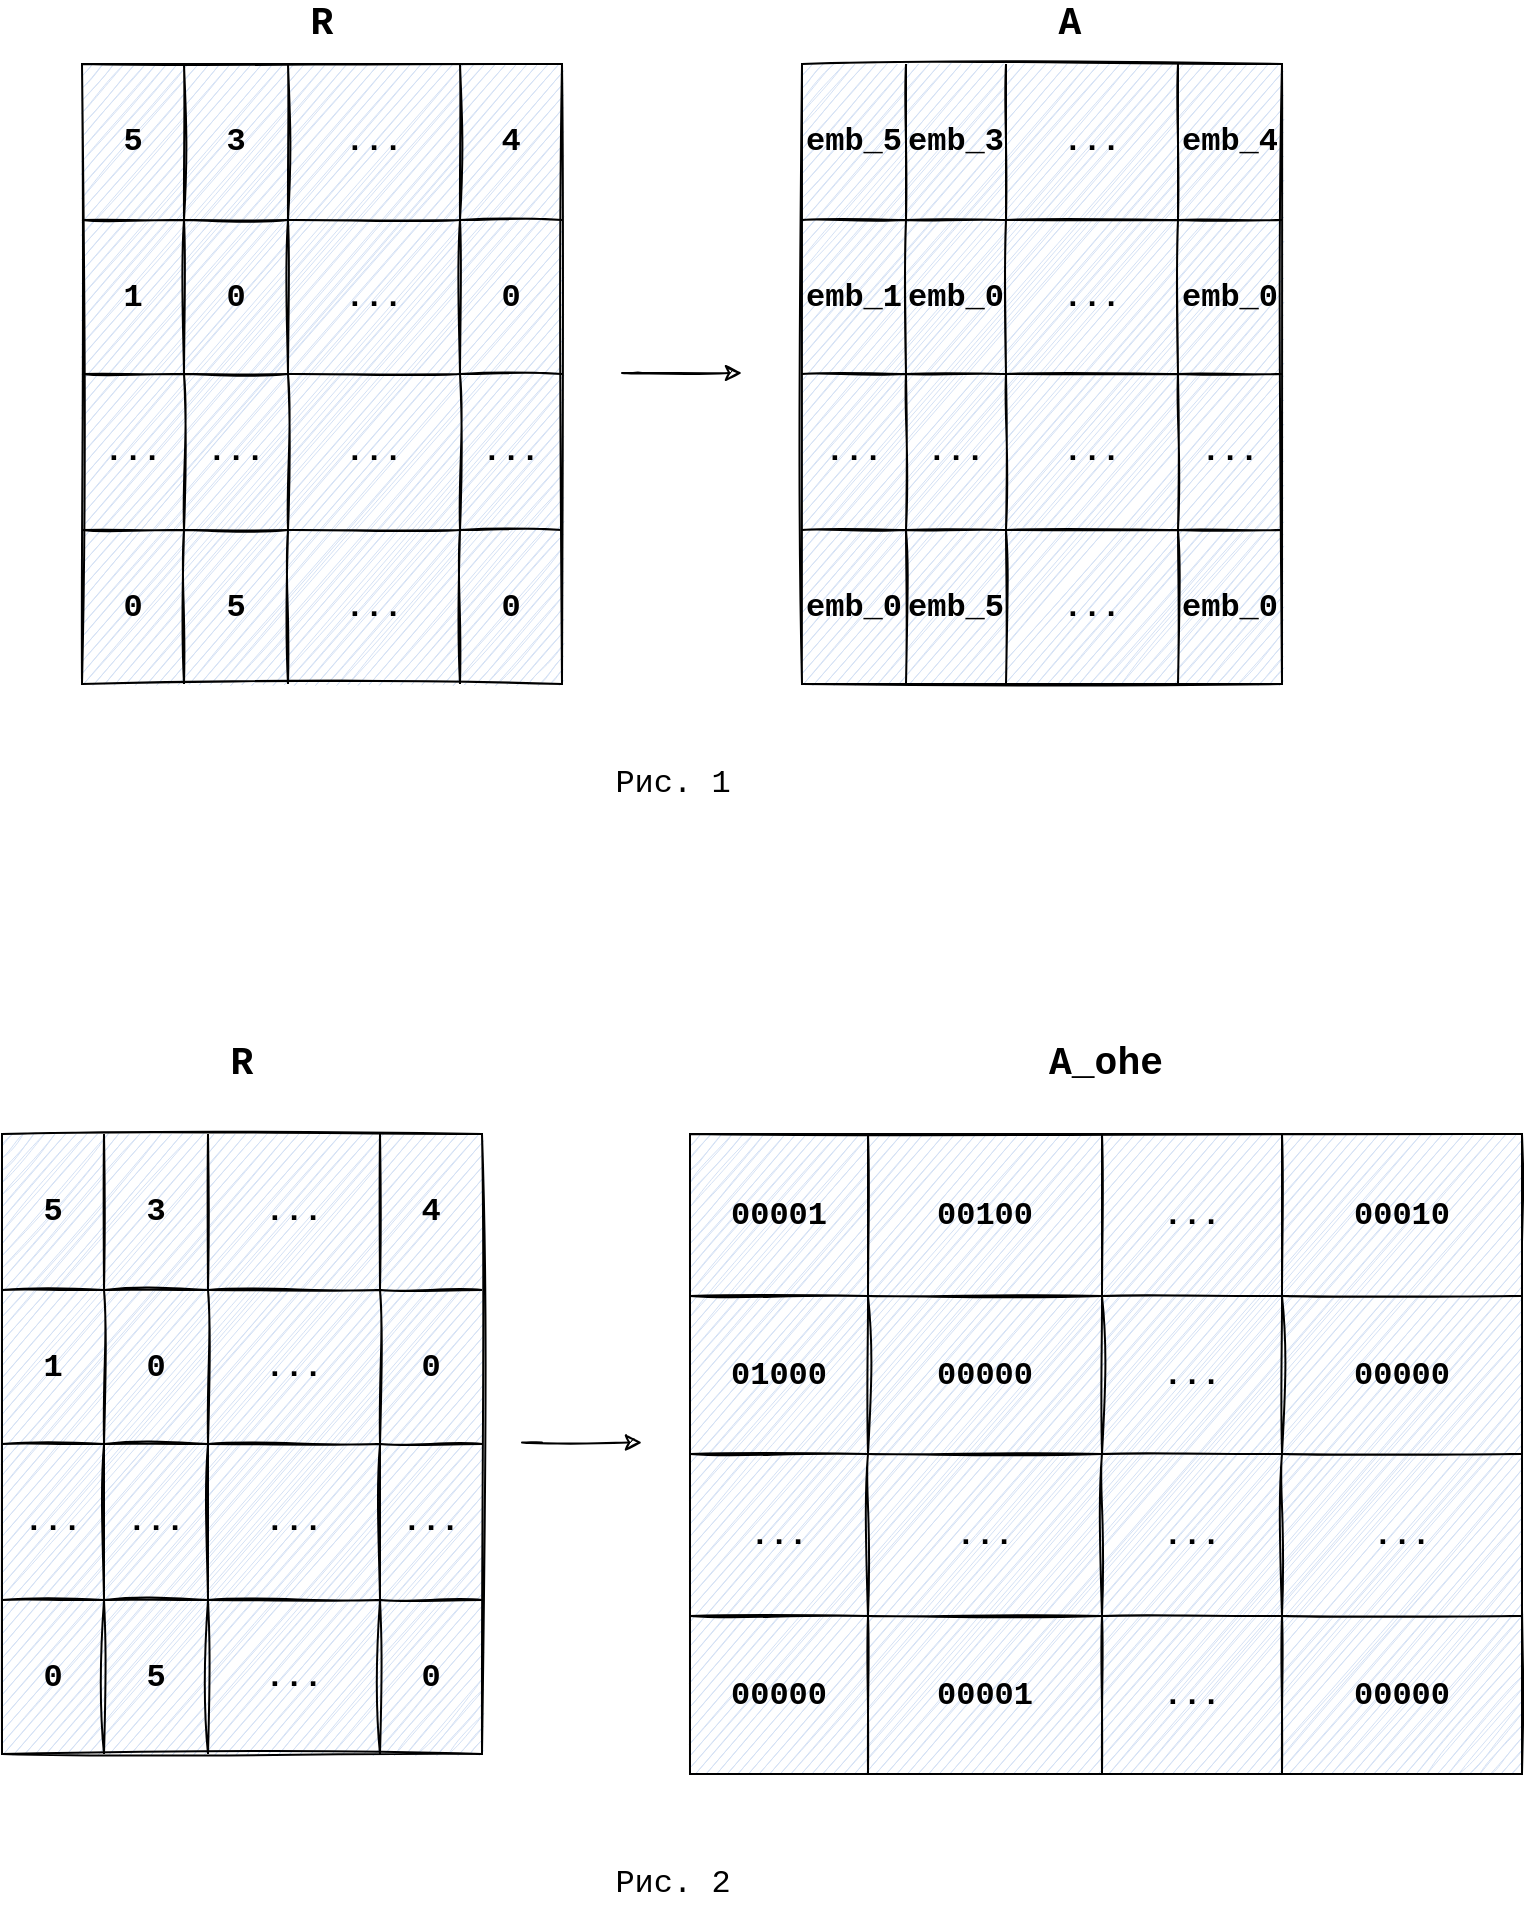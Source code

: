 <mxfile version="13.9.9" type="github">
  <diagram id="ilsZvrLRqHiUiwLkUFOy" name="Page-1">
    <mxGraphModel dx="1351" dy="946" grid="1" gridSize="10" guides="1" tooltips="1" connect="1" arrows="1" fold="1" page="1" pageScale="1" pageWidth="827" pageHeight="1169" math="0" shadow="0">
      <root>
        <mxCell id="0" />
        <mxCell id="1" parent="0" />
        <mxCell id="yYmLJBY1VGcVjmOozNTZ-54" value="" style="edgeStyle=orthogonalEdgeStyle;rounded=0;orthogonalLoop=1;jettySize=auto;html=1;fontFamily=Courier New;fontSize=16;sketch=1;" edge="1" parent="1">
          <mxGeometry relative="1" as="geometry">
            <mxPoint x="360" y="204.5" as="sourcePoint" />
            <mxPoint x="410" y="204.5" as="targetPoint" />
            <Array as="points">
              <mxPoint x="350" y="205" />
              <mxPoint x="350" y="205" />
            </Array>
          </mxGeometry>
        </mxCell>
        <mxCell id="yYmLJBY1VGcVjmOozNTZ-11" value="" style="shape=table;html=1;whiteSpace=wrap;startSize=0;container=1;collapsible=0;childLayout=tableLayout;fontSize=16;fontFamily=Courier New;fontStyle=1;swimlaneFillColor=#ffffff;fillColor=#D4E1F5;sketch=1;" vertex="1" parent="1">
          <mxGeometry x="80" y="50" width="240" height="310" as="geometry" />
        </mxCell>
        <mxCell id="yYmLJBY1VGcVjmOozNTZ-12" value="" style="shape=partialRectangle;html=1;whiteSpace=wrap;collapsible=0;dropTarget=0;pointerEvents=0;fillColor=none;top=0;left=0;bottom=0;right=0;points=[[0,0.5],[1,0.5]];portConstraint=eastwest;fontSize=16;fontFamily=Courier New;fontStyle=1" vertex="1" parent="yYmLJBY1VGcVjmOozNTZ-11">
          <mxGeometry width="240" height="78" as="geometry" />
        </mxCell>
        <mxCell id="yYmLJBY1VGcVjmOozNTZ-13" value="5" style="shape=partialRectangle;html=1;whiteSpace=wrap;connectable=0;overflow=hidden;fillColor=none;top=0;left=0;bottom=0;right=0;fontSize=16;fontFamily=Courier New;fontStyle=1" vertex="1" parent="yYmLJBY1VGcVjmOozNTZ-12">
          <mxGeometry width="51" height="78" as="geometry" />
        </mxCell>
        <mxCell id="yYmLJBY1VGcVjmOozNTZ-14" value="3" style="shape=partialRectangle;html=1;whiteSpace=wrap;connectable=0;overflow=hidden;fillColor=none;top=0;left=0;bottom=0;right=0;fontSize=16;fontFamily=Courier New;fontStyle=1" vertex="1" parent="yYmLJBY1VGcVjmOozNTZ-12">
          <mxGeometry x="51" width="52" height="78" as="geometry" />
        </mxCell>
        <mxCell id="yYmLJBY1VGcVjmOozNTZ-15" value="..." style="shape=partialRectangle;html=1;whiteSpace=wrap;connectable=0;overflow=hidden;fillColor=none;top=0;left=0;bottom=0;right=0;dashed=1;fontSize=16;fontFamily=Courier New;fontStyle=1;strokeColor=none;" vertex="1" parent="yYmLJBY1VGcVjmOozNTZ-12">
          <mxGeometry x="103" width="86" height="78" as="geometry" />
        </mxCell>
        <mxCell id="yYmLJBY1VGcVjmOozNTZ-16" value="4" style="shape=partialRectangle;html=1;whiteSpace=wrap;connectable=0;overflow=hidden;fillColor=none;top=0;left=0;bottom=0;right=0;fontSize=16;fontFamily=Courier New;fontStyle=1" vertex="1" parent="yYmLJBY1VGcVjmOozNTZ-12">
          <mxGeometry x="189" width="51" height="78" as="geometry" />
        </mxCell>
        <mxCell id="yYmLJBY1VGcVjmOozNTZ-17" value="" style="shape=partialRectangle;html=1;whiteSpace=wrap;collapsible=0;dropTarget=0;pointerEvents=0;fillColor=none;top=0;left=0;bottom=0;right=0;points=[[0,0.5],[1,0.5]];portConstraint=eastwest;fontSize=16;fontFamily=Courier New;fontStyle=1" vertex="1" parent="yYmLJBY1VGcVjmOozNTZ-11">
          <mxGeometry y="78" width="240" height="77" as="geometry" />
        </mxCell>
        <mxCell id="yYmLJBY1VGcVjmOozNTZ-18" value="1" style="shape=partialRectangle;html=1;whiteSpace=wrap;connectable=0;overflow=hidden;fillColor=none;top=0;left=0;bottom=0;right=0;fontSize=16;fontFamily=Courier New;fontStyle=1" vertex="1" parent="yYmLJBY1VGcVjmOozNTZ-17">
          <mxGeometry width="51" height="77" as="geometry" />
        </mxCell>
        <mxCell id="yYmLJBY1VGcVjmOozNTZ-19" value="0" style="shape=partialRectangle;html=1;whiteSpace=wrap;connectable=0;overflow=hidden;fillColor=none;top=0;left=0;bottom=0;right=0;fontSize=16;fontFamily=Courier New;fontStyle=1" vertex="1" parent="yYmLJBY1VGcVjmOozNTZ-17">
          <mxGeometry x="51" width="52" height="77" as="geometry" />
        </mxCell>
        <mxCell id="yYmLJBY1VGcVjmOozNTZ-20" value="..." style="shape=partialRectangle;html=1;whiteSpace=wrap;connectable=0;overflow=hidden;fillColor=none;top=0;left=0;bottom=0;right=0;fontSize=16;fontFamily=Courier New;fontStyle=1" vertex="1" parent="yYmLJBY1VGcVjmOozNTZ-17">
          <mxGeometry x="103" width="86" height="77" as="geometry" />
        </mxCell>
        <mxCell id="yYmLJBY1VGcVjmOozNTZ-21" value="0" style="shape=partialRectangle;html=1;whiteSpace=wrap;connectable=0;overflow=hidden;fillColor=none;top=0;left=0;bottom=0;right=0;fontSize=16;fontFamily=Courier New;fontStyle=1" vertex="1" parent="yYmLJBY1VGcVjmOozNTZ-17">
          <mxGeometry x="189" width="51" height="77" as="geometry" />
        </mxCell>
        <mxCell id="yYmLJBY1VGcVjmOozNTZ-22" value="" style="shape=partialRectangle;html=1;whiteSpace=wrap;collapsible=0;dropTarget=0;pointerEvents=0;fillColor=none;top=0;left=0;bottom=0;right=0;points=[[0,0.5],[1,0.5]];portConstraint=eastwest;strokeColor=none;fontSize=16;fontFamily=Courier New;fontStyle=1" vertex="1" parent="yYmLJBY1VGcVjmOozNTZ-11">
          <mxGeometry y="155" width="240" height="78" as="geometry" />
        </mxCell>
        <mxCell id="yYmLJBY1VGcVjmOozNTZ-23" value="..." style="shape=partialRectangle;html=1;whiteSpace=wrap;connectable=0;overflow=hidden;fillColor=none;top=0;left=0;bottom=0;right=0;fontSize=16;fontFamily=Courier New;fontStyle=1" vertex="1" parent="yYmLJBY1VGcVjmOozNTZ-22">
          <mxGeometry width="51" height="78" as="geometry" />
        </mxCell>
        <mxCell id="yYmLJBY1VGcVjmOozNTZ-24" value="..." style="shape=partialRectangle;html=1;whiteSpace=wrap;connectable=0;overflow=hidden;fillColor=none;top=0;left=0;bottom=0;right=0;fontSize=16;fontFamily=Courier New;fontStyle=1" vertex="1" parent="yYmLJBY1VGcVjmOozNTZ-22">
          <mxGeometry x="51" width="52" height="78" as="geometry" />
        </mxCell>
        <mxCell id="yYmLJBY1VGcVjmOozNTZ-25" value="..." style="shape=partialRectangle;html=1;whiteSpace=wrap;connectable=0;overflow=hidden;fillColor=none;top=0;left=0;bottom=0;right=0;fontSize=16;fontFamily=Courier New;fontStyle=1" vertex="1" parent="yYmLJBY1VGcVjmOozNTZ-22">
          <mxGeometry x="103" width="86" height="78" as="geometry" />
        </mxCell>
        <mxCell id="yYmLJBY1VGcVjmOozNTZ-26" value="..." style="shape=partialRectangle;html=1;whiteSpace=wrap;connectable=0;overflow=hidden;fillColor=none;top=0;left=0;bottom=0;right=0;fontSize=16;fontFamily=Courier New;fontStyle=1" vertex="1" parent="yYmLJBY1VGcVjmOozNTZ-22">
          <mxGeometry x="189" width="51" height="78" as="geometry" />
        </mxCell>
        <mxCell id="yYmLJBY1VGcVjmOozNTZ-27" value="" style="shape=partialRectangle;html=1;whiteSpace=wrap;collapsible=0;dropTarget=0;pointerEvents=0;fillColor=none;top=0;left=0;bottom=0;right=0;points=[[0,0.5],[1,0.5]];portConstraint=eastwest;fontSize=16;fontFamily=Courier New;fontStyle=1" vertex="1" parent="yYmLJBY1VGcVjmOozNTZ-11">
          <mxGeometry y="233" width="240" height="77" as="geometry" />
        </mxCell>
        <mxCell id="yYmLJBY1VGcVjmOozNTZ-28" value="0" style="shape=partialRectangle;html=1;whiteSpace=wrap;connectable=0;overflow=hidden;fillColor=none;top=0;left=0;bottom=0;right=0;fontSize=16;fontFamily=Courier New;fontStyle=1" vertex="1" parent="yYmLJBY1VGcVjmOozNTZ-27">
          <mxGeometry width="51" height="77" as="geometry" />
        </mxCell>
        <mxCell id="yYmLJBY1VGcVjmOozNTZ-29" value="5" style="shape=partialRectangle;html=1;whiteSpace=wrap;connectable=0;overflow=hidden;fillColor=none;top=0;left=0;bottom=0;right=0;fontSize=16;fontFamily=Courier New;fontStyle=1" vertex="1" parent="yYmLJBY1VGcVjmOozNTZ-27">
          <mxGeometry x="51" width="52" height="77" as="geometry" />
        </mxCell>
        <mxCell id="yYmLJBY1VGcVjmOozNTZ-30" value="..." style="shape=partialRectangle;html=1;whiteSpace=wrap;connectable=0;overflow=hidden;fillColor=none;top=0;left=0;bottom=0;right=0;fontSize=16;fontFamily=Courier New;fontStyle=1" vertex="1" parent="yYmLJBY1VGcVjmOozNTZ-27">
          <mxGeometry x="103" width="86" height="77" as="geometry" />
        </mxCell>
        <mxCell id="yYmLJBY1VGcVjmOozNTZ-31" value="0" style="shape=partialRectangle;html=1;whiteSpace=wrap;connectable=0;overflow=hidden;fillColor=none;top=0;left=0;bottom=0;right=0;fontSize=16;fontFamily=Courier New;fontStyle=1" vertex="1" parent="yYmLJBY1VGcVjmOozNTZ-27">
          <mxGeometry x="189" width="51" height="77" as="geometry" />
        </mxCell>
        <mxCell id="yYmLJBY1VGcVjmOozNTZ-32" value="&lt;b&gt;&lt;font style=&quot;font-size: 19px&quot;&gt;R&lt;/font&gt;&lt;/b&gt;" style="text;html=1;strokeColor=none;fillColor=none;align=center;verticalAlign=middle;whiteSpace=wrap;rounded=0;dashed=1;fontFamily=Courier New;fontSize=16;" vertex="1" parent="1">
          <mxGeometry x="180" y="20" width="40" height="20" as="geometry" />
        </mxCell>
        <mxCell id="yYmLJBY1VGcVjmOozNTZ-33" value="" style="shape=table;html=1;whiteSpace=wrap;startSize=0;container=1;collapsible=0;childLayout=tableLayout;fontSize=16;fontFamily=Courier New;fontStyle=1;sketch=1;fillColor=#D4E1F5;" vertex="1" parent="1">
          <mxGeometry x="440" y="50" width="240" height="310" as="geometry" />
        </mxCell>
        <mxCell id="yYmLJBY1VGcVjmOozNTZ-34" value="" style="shape=partialRectangle;html=1;whiteSpace=wrap;collapsible=0;dropTarget=0;pointerEvents=0;fillColor=none;top=0;left=0;bottom=0;right=0;points=[[0,0.5],[1,0.5]];portConstraint=eastwest;fontSize=16;fontFamily=Courier New;fontStyle=1" vertex="1" parent="yYmLJBY1VGcVjmOozNTZ-33">
          <mxGeometry width="240" height="78" as="geometry" />
        </mxCell>
        <mxCell id="yYmLJBY1VGcVjmOozNTZ-35" value="emb_5" style="shape=partialRectangle;html=1;whiteSpace=wrap;connectable=0;overflow=hidden;fillColor=none;top=0;left=0;bottom=0;right=0;fontSize=16;fontFamily=Courier New;fontStyle=1" vertex="1" parent="yYmLJBY1VGcVjmOozNTZ-34">
          <mxGeometry width="52" height="78" as="geometry" />
        </mxCell>
        <mxCell id="yYmLJBY1VGcVjmOozNTZ-36" value="emb_3" style="shape=partialRectangle;html=1;whiteSpace=wrap;connectable=0;overflow=hidden;fillColor=none;top=0;left=0;bottom=0;right=0;fontSize=16;fontFamily=Courier New;fontStyle=1" vertex="1" parent="yYmLJBY1VGcVjmOozNTZ-34">
          <mxGeometry x="52" width="50" height="78" as="geometry" />
        </mxCell>
        <mxCell id="yYmLJBY1VGcVjmOozNTZ-37" value="..." style="shape=partialRectangle;html=1;whiteSpace=wrap;connectable=0;overflow=hidden;fillColor=none;top=0;left=0;bottom=0;right=0;dashed=1;fontSize=16;fontFamily=Courier New;fontStyle=1;strokeColor=none;" vertex="1" parent="yYmLJBY1VGcVjmOozNTZ-34">
          <mxGeometry x="102" width="86" height="78" as="geometry" />
        </mxCell>
        <mxCell id="yYmLJBY1VGcVjmOozNTZ-38" value="emb_4" style="shape=partialRectangle;html=1;whiteSpace=wrap;connectable=0;overflow=hidden;fillColor=none;top=0;left=0;bottom=0;right=0;fontSize=16;fontFamily=Courier New;fontStyle=1" vertex="1" parent="yYmLJBY1VGcVjmOozNTZ-34">
          <mxGeometry x="188" width="52" height="78" as="geometry" />
        </mxCell>
        <mxCell id="yYmLJBY1VGcVjmOozNTZ-39" value="" style="shape=partialRectangle;html=1;whiteSpace=wrap;collapsible=0;dropTarget=0;pointerEvents=0;fillColor=none;top=0;left=0;bottom=0;right=0;points=[[0,0.5],[1,0.5]];portConstraint=eastwest;fontSize=16;fontFamily=Courier New;fontStyle=1" vertex="1" parent="yYmLJBY1VGcVjmOozNTZ-33">
          <mxGeometry y="78" width="240" height="77" as="geometry" />
        </mxCell>
        <mxCell id="yYmLJBY1VGcVjmOozNTZ-40" value="emb_1" style="shape=partialRectangle;html=1;whiteSpace=wrap;connectable=0;overflow=hidden;fillColor=none;top=0;left=0;bottom=0;right=0;fontSize=16;fontFamily=Courier New;fontStyle=1" vertex="1" parent="yYmLJBY1VGcVjmOozNTZ-39">
          <mxGeometry width="52" height="77" as="geometry" />
        </mxCell>
        <mxCell id="yYmLJBY1VGcVjmOozNTZ-41" value="emb_0" style="shape=partialRectangle;html=1;whiteSpace=wrap;connectable=0;overflow=hidden;fillColor=none;top=0;left=0;bottom=0;right=0;fontSize=16;fontFamily=Courier New;fontStyle=1" vertex="1" parent="yYmLJBY1VGcVjmOozNTZ-39">
          <mxGeometry x="52" width="50" height="77" as="geometry" />
        </mxCell>
        <mxCell id="yYmLJBY1VGcVjmOozNTZ-42" value="..." style="shape=partialRectangle;html=1;whiteSpace=wrap;connectable=0;overflow=hidden;fillColor=none;top=0;left=0;bottom=0;right=0;fontSize=16;fontFamily=Courier New;fontStyle=1" vertex="1" parent="yYmLJBY1VGcVjmOozNTZ-39">
          <mxGeometry x="102" width="86" height="77" as="geometry" />
        </mxCell>
        <mxCell id="yYmLJBY1VGcVjmOozNTZ-43" value="emb_0" style="shape=partialRectangle;html=1;whiteSpace=wrap;connectable=0;overflow=hidden;fillColor=none;top=0;left=0;bottom=0;right=0;fontSize=16;fontFamily=Courier New;fontStyle=1" vertex="1" parent="yYmLJBY1VGcVjmOozNTZ-39">
          <mxGeometry x="188" width="52" height="77" as="geometry" />
        </mxCell>
        <mxCell id="yYmLJBY1VGcVjmOozNTZ-44" value="" style="shape=partialRectangle;html=1;whiteSpace=wrap;collapsible=0;dropTarget=0;pointerEvents=0;fillColor=none;top=0;left=0;bottom=0;right=0;points=[[0,0.5],[1,0.5]];portConstraint=eastwest;strokeColor=none;fontSize=16;fontFamily=Courier New;fontStyle=1" vertex="1" parent="yYmLJBY1VGcVjmOozNTZ-33">
          <mxGeometry y="155" width="240" height="78" as="geometry" />
        </mxCell>
        <mxCell id="yYmLJBY1VGcVjmOozNTZ-45" value="..." style="shape=partialRectangle;html=1;whiteSpace=wrap;connectable=0;overflow=hidden;fillColor=none;top=0;left=0;bottom=0;right=0;fontSize=16;fontFamily=Courier New;fontStyle=1" vertex="1" parent="yYmLJBY1VGcVjmOozNTZ-44">
          <mxGeometry width="52" height="78" as="geometry" />
        </mxCell>
        <mxCell id="yYmLJBY1VGcVjmOozNTZ-46" value="..." style="shape=partialRectangle;html=1;whiteSpace=wrap;connectable=0;overflow=hidden;fillColor=none;top=0;left=0;bottom=0;right=0;fontSize=16;fontFamily=Courier New;fontStyle=1" vertex="1" parent="yYmLJBY1VGcVjmOozNTZ-44">
          <mxGeometry x="52" width="50" height="78" as="geometry" />
        </mxCell>
        <mxCell id="yYmLJBY1VGcVjmOozNTZ-47" value="..." style="shape=partialRectangle;html=1;whiteSpace=wrap;connectable=0;overflow=hidden;fillColor=none;top=0;left=0;bottom=0;right=0;fontSize=16;fontFamily=Courier New;fontStyle=1" vertex="1" parent="yYmLJBY1VGcVjmOozNTZ-44">
          <mxGeometry x="102" width="86" height="78" as="geometry" />
        </mxCell>
        <mxCell id="yYmLJBY1VGcVjmOozNTZ-48" value="..." style="shape=partialRectangle;html=1;whiteSpace=wrap;connectable=0;overflow=hidden;fillColor=none;top=0;left=0;bottom=0;right=0;fontSize=16;fontFamily=Courier New;fontStyle=1" vertex="1" parent="yYmLJBY1VGcVjmOozNTZ-44">
          <mxGeometry x="188" width="52" height="78" as="geometry" />
        </mxCell>
        <mxCell id="yYmLJBY1VGcVjmOozNTZ-49" value="" style="shape=partialRectangle;html=1;whiteSpace=wrap;collapsible=0;dropTarget=0;pointerEvents=0;fillColor=none;top=0;left=0;bottom=0;right=0;points=[[0,0.5],[1,0.5]];portConstraint=eastwest;fontSize=16;fontFamily=Courier New;fontStyle=1" vertex="1" parent="yYmLJBY1VGcVjmOozNTZ-33">
          <mxGeometry y="233" width="240" height="77" as="geometry" />
        </mxCell>
        <mxCell id="yYmLJBY1VGcVjmOozNTZ-50" value="emb_0" style="shape=partialRectangle;html=1;whiteSpace=wrap;connectable=0;overflow=hidden;fillColor=none;top=0;left=0;bottom=0;right=0;fontSize=16;fontFamily=Courier New;fontStyle=1" vertex="1" parent="yYmLJBY1VGcVjmOozNTZ-49">
          <mxGeometry width="52" height="77" as="geometry" />
        </mxCell>
        <mxCell id="yYmLJBY1VGcVjmOozNTZ-51" value="emb_5" style="shape=partialRectangle;html=1;whiteSpace=wrap;connectable=0;overflow=hidden;fillColor=none;top=0;left=0;bottom=0;right=0;fontSize=16;fontFamily=Courier New;fontStyle=1" vertex="1" parent="yYmLJBY1VGcVjmOozNTZ-49">
          <mxGeometry x="52" width="50" height="77" as="geometry" />
        </mxCell>
        <mxCell id="yYmLJBY1VGcVjmOozNTZ-52" value="..." style="shape=partialRectangle;html=1;whiteSpace=wrap;connectable=0;overflow=hidden;fillColor=none;top=0;left=0;bottom=0;right=0;fontSize=16;fontFamily=Courier New;fontStyle=1" vertex="1" parent="yYmLJBY1VGcVjmOozNTZ-49">
          <mxGeometry x="102" width="86" height="77" as="geometry" />
        </mxCell>
        <mxCell id="yYmLJBY1VGcVjmOozNTZ-53" value="emb_0" style="shape=partialRectangle;html=1;whiteSpace=wrap;connectable=0;overflow=hidden;fillColor=none;top=0;left=0;bottom=0;right=0;fontSize=16;fontFamily=Courier New;fontStyle=1" vertex="1" parent="yYmLJBY1VGcVjmOozNTZ-49">
          <mxGeometry x="188" width="52" height="77" as="geometry" />
        </mxCell>
        <mxCell id="yYmLJBY1VGcVjmOozNTZ-55" value="&lt;b&gt;&lt;font style=&quot;font-size: 19px&quot;&gt;A&lt;/font&gt;&lt;/b&gt;" style="text;html=1;strokeColor=none;fillColor=none;align=center;verticalAlign=middle;whiteSpace=wrap;rounded=0;dashed=1;fontFamily=Courier New;fontSize=16;" vertex="1" parent="1">
          <mxGeometry x="554" y="20" width="40" height="20" as="geometry" />
        </mxCell>
        <mxCell id="yYmLJBY1VGcVjmOozNTZ-56" value="Рис. 1" style="text;html=1;align=center;verticalAlign=middle;resizable=0;points=[];autosize=1;fontSize=16;fontFamily=Courier New;sketch=0;" vertex="1" parent="1">
          <mxGeometry x="340" y="400" width="70" height="20" as="geometry" />
        </mxCell>
        <mxCell id="yYmLJBY1VGcVjmOozNTZ-57" value="" style="shape=table;html=1;whiteSpace=wrap;startSize=0;container=1;collapsible=0;childLayout=tableLayout;fontSize=16;fontFamily=Courier New;fontStyle=1;swimlaneFillColor=#ffffff;fillColor=#D4E1F5;sketch=1;" vertex="1" parent="1">
          <mxGeometry x="40" y="585" width="240" height="310" as="geometry" />
        </mxCell>
        <mxCell id="yYmLJBY1VGcVjmOozNTZ-58" value="" style="shape=partialRectangle;html=1;whiteSpace=wrap;collapsible=0;dropTarget=0;pointerEvents=0;fillColor=none;top=0;left=0;bottom=0;right=0;points=[[0,0.5],[1,0.5]];portConstraint=eastwest;fontSize=16;fontFamily=Courier New;fontStyle=1" vertex="1" parent="yYmLJBY1VGcVjmOozNTZ-57">
          <mxGeometry width="240" height="78" as="geometry" />
        </mxCell>
        <mxCell id="yYmLJBY1VGcVjmOozNTZ-59" value="5" style="shape=partialRectangle;html=1;whiteSpace=wrap;connectable=0;overflow=hidden;fillColor=none;top=0;left=0;bottom=0;right=0;fontSize=16;fontFamily=Courier New;fontStyle=1" vertex="1" parent="yYmLJBY1VGcVjmOozNTZ-58">
          <mxGeometry width="51" height="78" as="geometry" />
        </mxCell>
        <mxCell id="yYmLJBY1VGcVjmOozNTZ-60" value="3" style="shape=partialRectangle;html=1;whiteSpace=wrap;connectable=0;overflow=hidden;fillColor=none;top=0;left=0;bottom=0;right=0;fontSize=16;fontFamily=Courier New;fontStyle=1" vertex="1" parent="yYmLJBY1VGcVjmOozNTZ-58">
          <mxGeometry x="51" width="52" height="78" as="geometry" />
        </mxCell>
        <mxCell id="yYmLJBY1VGcVjmOozNTZ-61" value="..." style="shape=partialRectangle;html=1;whiteSpace=wrap;connectable=0;overflow=hidden;fillColor=none;top=0;left=0;bottom=0;right=0;dashed=1;fontSize=16;fontFamily=Courier New;fontStyle=1;strokeColor=none;" vertex="1" parent="yYmLJBY1VGcVjmOozNTZ-58">
          <mxGeometry x="103" width="86" height="78" as="geometry" />
        </mxCell>
        <mxCell id="yYmLJBY1VGcVjmOozNTZ-62" value="4" style="shape=partialRectangle;html=1;whiteSpace=wrap;connectable=0;overflow=hidden;fillColor=none;top=0;left=0;bottom=0;right=0;fontSize=16;fontFamily=Courier New;fontStyle=1" vertex="1" parent="yYmLJBY1VGcVjmOozNTZ-58">
          <mxGeometry x="189" width="51" height="78" as="geometry" />
        </mxCell>
        <mxCell id="yYmLJBY1VGcVjmOozNTZ-63" value="" style="shape=partialRectangle;html=1;whiteSpace=wrap;collapsible=0;dropTarget=0;pointerEvents=0;fillColor=none;top=0;left=0;bottom=0;right=0;points=[[0,0.5],[1,0.5]];portConstraint=eastwest;fontSize=16;fontFamily=Courier New;fontStyle=1" vertex="1" parent="yYmLJBY1VGcVjmOozNTZ-57">
          <mxGeometry y="78" width="240" height="77" as="geometry" />
        </mxCell>
        <mxCell id="yYmLJBY1VGcVjmOozNTZ-64" value="1" style="shape=partialRectangle;html=1;whiteSpace=wrap;connectable=0;overflow=hidden;fillColor=none;top=0;left=0;bottom=0;right=0;fontSize=16;fontFamily=Courier New;fontStyle=1" vertex="1" parent="yYmLJBY1VGcVjmOozNTZ-63">
          <mxGeometry width="51" height="77" as="geometry" />
        </mxCell>
        <mxCell id="yYmLJBY1VGcVjmOozNTZ-65" value="0" style="shape=partialRectangle;html=1;whiteSpace=wrap;connectable=0;overflow=hidden;fillColor=none;top=0;left=0;bottom=0;right=0;fontSize=16;fontFamily=Courier New;fontStyle=1" vertex="1" parent="yYmLJBY1VGcVjmOozNTZ-63">
          <mxGeometry x="51" width="52" height="77" as="geometry" />
        </mxCell>
        <mxCell id="yYmLJBY1VGcVjmOozNTZ-66" value="..." style="shape=partialRectangle;html=1;whiteSpace=wrap;connectable=0;overflow=hidden;fillColor=none;top=0;left=0;bottom=0;right=0;fontSize=16;fontFamily=Courier New;fontStyle=1" vertex="1" parent="yYmLJBY1VGcVjmOozNTZ-63">
          <mxGeometry x="103" width="86" height="77" as="geometry" />
        </mxCell>
        <mxCell id="yYmLJBY1VGcVjmOozNTZ-67" value="0" style="shape=partialRectangle;html=1;whiteSpace=wrap;connectable=0;overflow=hidden;fillColor=none;top=0;left=0;bottom=0;right=0;fontSize=16;fontFamily=Courier New;fontStyle=1" vertex="1" parent="yYmLJBY1VGcVjmOozNTZ-63">
          <mxGeometry x="189" width="51" height="77" as="geometry" />
        </mxCell>
        <mxCell id="yYmLJBY1VGcVjmOozNTZ-68" value="" style="shape=partialRectangle;html=1;whiteSpace=wrap;collapsible=0;dropTarget=0;pointerEvents=0;fillColor=none;top=0;left=0;bottom=0;right=0;points=[[0,0.5],[1,0.5]];portConstraint=eastwest;strokeColor=none;fontSize=16;fontFamily=Courier New;fontStyle=1" vertex="1" parent="yYmLJBY1VGcVjmOozNTZ-57">
          <mxGeometry y="155" width="240" height="78" as="geometry" />
        </mxCell>
        <mxCell id="yYmLJBY1VGcVjmOozNTZ-69" value="..." style="shape=partialRectangle;html=1;whiteSpace=wrap;connectable=0;overflow=hidden;fillColor=none;top=0;left=0;bottom=0;right=0;fontSize=16;fontFamily=Courier New;fontStyle=1" vertex="1" parent="yYmLJBY1VGcVjmOozNTZ-68">
          <mxGeometry width="51" height="78" as="geometry" />
        </mxCell>
        <mxCell id="yYmLJBY1VGcVjmOozNTZ-70" value="..." style="shape=partialRectangle;html=1;whiteSpace=wrap;connectable=0;overflow=hidden;fillColor=none;top=0;left=0;bottom=0;right=0;fontSize=16;fontFamily=Courier New;fontStyle=1" vertex="1" parent="yYmLJBY1VGcVjmOozNTZ-68">
          <mxGeometry x="51" width="52" height="78" as="geometry" />
        </mxCell>
        <mxCell id="yYmLJBY1VGcVjmOozNTZ-71" value="..." style="shape=partialRectangle;html=1;whiteSpace=wrap;connectable=0;overflow=hidden;fillColor=none;top=0;left=0;bottom=0;right=0;fontSize=16;fontFamily=Courier New;fontStyle=1" vertex="1" parent="yYmLJBY1VGcVjmOozNTZ-68">
          <mxGeometry x="103" width="86" height="78" as="geometry" />
        </mxCell>
        <mxCell id="yYmLJBY1VGcVjmOozNTZ-72" value="..." style="shape=partialRectangle;html=1;whiteSpace=wrap;connectable=0;overflow=hidden;fillColor=none;top=0;left=0;bottom=0;right=0;fontSize=16;fontFamily=Courier New;fontStyle=1" vertex="1" parent="yYmLJBY1VGcVjmOozNTZ-68">
          <mxGeometry x="189" width="51" height="78" as="geometry" />
        </mxCell>
        <mxCell id="yYmLJBY1VGcVjmOozNTZ-73" value="" style="shape=partialRectangle;html=1;whiteSpace=wrap;collapsible=0;dropTarget=0;pointerEvents=0;fillColor=none;top=0;left=0;bottom=0;right=0;points=[[0,0.5],[1,0.5]];portConstraint=eastwest;fontSize=16;fontFamily=Courier New;fontStyle=1" vertex="1" parent="yYmLJBY1VGcVjmOozNTZ-57">
          <mxGeometry y="233" width="240" height="77" as="geometry" />
        </mxCell>
        <mxCell id="yYmLJBY1VGcVjmOozNTZ-74" value="0" style="shape=partialRectangle;html=1;whiteSpace=wrap;connectable=0;overflow=hidden;fillColor=none;top=0;left=0;bottom=0;right=0;fontSize=16;fontFamily=Courier New;fontStyle=1" vertex="1" parent="yYmLJBY1VGcVjmOozNTZ-73">
          <mxGeometry width="51" height="77" as="geometry" />
        </mxCell>
        <mxCell id="yYmLJBY1VGcVjmOozNTZ-75" value="5" style="shape=partialRectangle;html=1;whiteSpace=wrap;connectable=0;overflow=hidden;fillColor=none;top=0;left=0;bottom=0;right=0;fontSize=16;fontFamily=Courier New;fontStyle=1" vertex="1" parent="yYmLJBY1VGcVjmOozNTZ-73">
          <mxGeometry x="51" width="52" height="77" as="geometry" />
        </mxCell>
        <mxCell id="yYmLJBY1VGcVjmOozNTZ-76" value="..." style="shape=partialRectangle;html=1;whiteSpace=wrap;connectable=0;overflow=hidden;fillColor=none;top=0;left=0;bottom=0;right=0;fontSize=16;fontFamily=Courier New;fontStyle=1" vertex="1" parent="yYmLJBY1VGcVjmOozNTZ-73">
          <mxGeometry x="103" width="86" height="77" as="geometry" />
        </mxCell>
        <mxCell id="yYmLJBY1VGcVjmOozNTZ-77" value="0" style="shape=partialRectangle;html=1;whiteSpace=wrap;connectable=0;overflow=hidden;fillColor=none;top=0;left=0;bottom=0;right=0;fontSize=16;fontFamily=Courier New;fontStyle=1" vertex="1" parent="yYmLJBY1VGcVjmOozNTZ-73">
          <mxGeometry x="189" width="51" height="77" as="geometry" />
        </mxCell>
        <mxCell id="yYmLJBY1VGcVjmOozNTZ-78" value="&lt;b&gt;&lt;font style=&quot;font-size: 19px&quot;&gt;R&lt;/font&gt;&lt;/b&gt;" style="text;html=1;strokeColor=none;fillColor=none;align=center;verticalAlign=middle;whiteSpace=wrap;rounded=0;dashed=1;fontFamily=Courier New;fontSize=16;" vertex="1" parent="1">
          <mxGeometry x="140" y="540" width="40" height="20" as="geometry" />
        </mxCell>
        <mxCell id="yYmLJBY1VGcVjmOozNTZ-79" value="" style="edgeStyle=orthogonalEdgeStyle;rounded=0;orthogonalLoop=1;jettySize=auto;html=1;fontFamily=Courier New;fontSize=16;sketch=1;" edge="1" parent="1">
          <mxGeometry relative="1" as="geometry">
            <mxPoint x="310" y="739.29" as="sourcePoint" />
            <mxPoint x="360" y="739.29" as="targetPoint" />
            <Array as="points">
              <mxPoint x="300" y="739.79" />
              <mxPoint x="300" y="739.79" />
            </Array>
          </mxGeometry>
        </mxCell>
        <mxCell id="yYmLJBY1VGcVjmOozNTZ-80" value="" style="shape=table;html=1;whiteSpace=wrap;startSize=0;container=1;collapsible=0;childLayout=tableLayout;fontSize=16;fontFamily=Courier New;fontStyle=1;swimlaneFillColor=#ffffff;fillColor=#D4E1F5;sketch=1;" vertex="1" parent="1">
          <mxGeometry x="384" y="585" width="416" height="320" as="geometry" />
        </mxCell>
        <mxCell id="yYmLJBY1VGcVjmOozNTZ-81" value="" style="shape=partialRectangle;html=1;whiteSpace=wrap;collapsible=0;dropTarget=0;pointerEvents=0;fillColor=none;top=0;left=0;bottom=0;right=0;points=[[0,0.5],[1,0.5]];portConstraint=eastwest;fontSize=16;fontFamily=Courier New;fontStyle=1" vertex="1" parent="yYmLJBY1VGcVjmOozNTZ-80">
          <mxGeometry width="416" height="81" as="geometry" />
        </mxCell>
        <mxCell id="yYmLJBY1VGcVjmOozNTZ-82" value="00001" style="shape=partialRectangle;html=1;whiteSpace=wrap;connectable=0;overflow=hidden;fillColor=none;top=0;left=0;bottom=0;right=0;fontSize=16;fontFamily=Courier New;fontStyle=1" vertex="1" parent="yYmLJBY1VGcVjmOozNTZ-81">
          <mxGeometry width="89" height="81" as="geometry" />
        </mxCell>
        <mxCell id="yYmLJBY1VGcVjmOozNTZ-83" value="00100" style="shape=partialRectangle;html=1;whiteSpace=wrap;connectable=0;overflow=hidden;fillColor=none;top=0;left=0;bottom=0;right=0;fontSize=16;fontFamily=Courier New;fontStyle=1" vertex="1" parent="yYmLJBY1VGcVjmOozNTZ-81">
          <mxGeometry x="89" width="117" height="81" as="geometry" />
        </mxCell>
        <mxCell id="yYmLJBY1VGcVjmOozNTZ-84" value="..." style="shape=partialRectangle;html=1;whiteSpace=wrap;connectable=0;overflow=hidden;fillColor=none;top=0;left=0;bottom=0;right=0;dashed=1;fontSize=16;fontFamily=Courier New;fontStyle=1;strokeColor=none;" vertex="1" parent="yYmLJBY1VGcVjmOozNTZ-81">
          <mxGeometry x="206" width="90" height="81" as="geometry" />
        </mxCell>
        <mxCell id="yYmLJBY1VGcVjmOozNTZ-85" value="00010" style="shape=partialRectangle;html=1;whiteSpace=wrap;connectable=0;overflow=hidden;fillColor=none;top=0;left=0;bottom=0;right=0;fontSize=16;fontFamily=Courier New;fontStyle=1" vertex="1" parent="yYmLJBY1VGcVjmOozNTZ-81">
          <mxGeometry x="296" width="120" height="81" as="geometry" />
        </mxCell>
        <mxCell id="yYmLJBY1VGcVjmOozNTZ-86" value="" style="shape=partialRectangle;html=1;whiteSpace=wrap;collapsible=0;dropTarget=0;pointerEvents=0;fillColor=none;top=0;left=0;bottom=0;right=0;points=[[0,0.5],[1,0.5]];portConstraint=eastwest;fontSize=16;fontFamily=Courier New;fontStyle=1" vertex="1" parent="yYmLJBY1VGcVjmOozNTZ-80">
          <mxGeometry y="81" width="416" height="79" as="geometry" />
        </mxCell>
        <mxCell id="yYmLJBY1VGcVjmOozNTZ-87" value="01000" style="shape=partialRectangle;html=1;whiteSpace=wrap;connectable=0;overflow=hidden;fillColor=none;top=0;left=0;bottom=0;right=0;fontSize=16;fontFamily=Courier New;fontStyle=1" vertex="1" parent="yYmLJBY1VGcVjmOozNTZ-86">
          <mxGeometry width="89" height="79" as="geometry" />
        </mxCell>
        <mxCell id="yYmLJBY1VGcVjmOozNTZ-88" value="00000" style="shape=partialRectangle;html=1;whiteSpace=wrap;connectable=0;overflow=hidden;fillColor=none;top=0;left=0;bottom=0;right=0;fontSize=16;fontFamily=Courier New;fontStyle=1" vertex="1" parent="yYmLJBY1VGcVjmOozNTZ-86">
          <mxGeometry x="89" width="117" height="79" as="geometry" />
        </mxCell>
        <mxCell id="yYmLJBY1VGcVjmOozNTZ-89" value="..." style="shape=partialRectangle;html=1;whiteSpace=wrap;connectable=0;overflow=hidden;fillColor=none;top=0;left=0;bottom=0;right=0;fontSize=16;fontFamily=Courier New;fontStyle=1" vertex="1" parent="yYmLJBY1VGcVjmOozNTZ-86">
          <mxGeometry x="206" width="90" height="79" as="geometry" />
        </mxCell>
        <mxCell id="yYmLJBY1VGcVjmOozNTZ-90" value="00000" style="shape=partialRectangle;html=1;whiteSpace=wrap;connectable=0;overflow=hidden;fillColor=none;top=0;left=0;bottom=0;right=0;fontSize=16;fontFamily=Courier New;fontStyle=1" vertex="1" parent="yYmLJBY1VGcVjmOozNTZ-86">
          <mxGeometry x="296" width="120" height="79" as="geometry" />
        </mxCell>
        <mxCell id="yYmLJBY1VGcVjmOozNTZ-91" value="" style="shape=partialRectangle;html=1;whiteSpace=wrap;collapsible=0;dropTarget=0;pointerEvents=0;fillColor=none;top=0;left=0;bottom=0;right=0;points=[[0,0.5],[1,0.5]];portConstraint=eastwest;strokeColor=none;fontSize=16;fontFamily=Courier New;fontStyle=1" vertex="1" parent="yYmLJBY1VGcVjmOozNTZ-80">
          <mxGeometry y="160" width="416" height="81" as="geometry" />
        </mxCell>
        <mxCell id="yYmLJBY1VGcVjmOozNTZ-92" value="..." style="shape=partialRectangle;html=1;whiteSpace=wrap;connectable=0;overflow=hidden;fillColor=none;top=0;left=0;bottom=0;right=0;fontSize=16;fontFamily=Courier New;fontStyle=1" vertex="1" parent="yYmLJBY1VGcVjmOozNTZ-91">
          <mxGeometry width="89" height="81" as="geometry" />
        </mxCell>
        <mxCell id="yYmLJBY1VGcVjmOozNTZ-93" value="..." style="shape=partialRectangle;html=1;whiteSpace=wrap;connectable=0;overflow=hidden;fillColor=none;top=0;left=0;bottom=0;right=0;fontSize=16;fontFamily=Courier New;fontStyle=1" vertex="1" parent="yYmLJBY1VGcVjmOozNTZ-91">
          <mxGeometry x="89" width="117" height="81" as="geometry" />
        </mxCell>
        <mxCell id="yYmLJBY1VGcVjmOozNTZ-94" value="..." style="shape=partialRectangle;html=1;whiteSpace=wrap;connectable=0;overflow=hidden;fillColor=none;top=0;left=0;bottom=0;right=0;fontSize=16;fontFamily=Courier New;fontStyle=1" vertex="1" parent="yYmLJBY1VGcVjmOozNTZ-91">
          <mxGeometry x="206" width="90" height="81" as="geometry" />
        </mxCell>
        <mxCell id="yYmLJBY1VGcVjmOozNTZ-95" value="..." style="shape=partialRectangle;html=1;whiteSpace=wrap;connectable=0;overflow=hidden;fillColor=none;top=0;left=0;bottom=0;right=0;fontSize=16;fontFamily=Courier New;fontStyle=1" vertex="1" parent="yYmLJBY1VGcVjmOozNTZ-91">
          <mxGeometry x="296" width="120" height="81" as="geometry" />
        </mxCell>
        <mxCell id="yYmLJBY1VGcVjmOozNTZ-96" value="" style="shape=partialRectangle;html=1;whiteSpace=wrap;collapsible=0;dropTarget=0;pointerEvents=0;fillColor=none;top=0;left=0;bottom=0;right=0;points=[[0,0.5],[1,0.5]];portConstraint=eastwest;fontSize=16;fontFamily=Courier New;fontStyle=1" vertex="1" parent="yYmLJBY1VGcVjmOozNTZ-80">
          <mxGeometry y="241" width="416" height="79" as="geometry" />
        </mxCell>
        <mxCell id="yYmLJBY1VGcVjmOozNTZ-97" value="00000" style="shape=partialRectangle;html=1;whiteSpace=wrap;connectable=0;overflow=hidden;fillColor=none;top=0;left=0;bottom=0;right=0;fontSize=16;fontFamily=Courier New;fontStyle=1" vertex="1" parent="yYmLJBY1VGcVjmOozNTZ-96">
          <mxGeometry width="89" height="79" as="geometry" />
        </mxCell>
        <mxCell id="yYmLJBY1VGcVjmOozNTZ-98" value="00001" style="shape=partialRectangle;html=1;whiteSpace=wrap;connectable=0;overflow=hidden;fillColor=none;top=0;left=0;bottom=0;right=0;fontSize=16;fontFamily=Courier New;fontStyle=1" vertex="1" parent="yYmLJBY1VGcVjmOozNTZ-96">
          <mxGeometry x="89" width="117" height="79" as="geometry" />
        </mxCell>
        <mxCell id="yYmLJBY1VGcVjmOozNTZ-99" value="..." style="shape=partialRectangle;html=1;whiteSpace=wrap;connectable=0;overflow=hidden;fillColor=none;top=0;left=0;bottom=0;right=0;fontSize=16;fontFamily=Courier New;fontStyle=1" vertex="1" parent="yYmLJBY1VGcVjmOozNTZ-96">
          <mxGeometry x="206" width="90" height="79" as="geometry" />
        </mxCell>
        <mxCell id="yYmLJBY1VGcVjmOozNTZ-100" value="00000" style="shape=partialRectangle;html=1;whiteSpace=wrap;connectable=0;overflow=hidden;fillColor=none;top=0;left=0;bottom=0;right=0;fontSize=16;fontFamily=Courier New;fontStyle=1" vertex="1" parent="yYmLJBY1VGcVjmOozNTZ-96">
          <mxGeometry x="296" width="120" height="79" as="geometry" />
        </mxCell>
        <mxCell id="yYmLJBY1VGcVjmOozNTZ-123" value="&lt;b&gt;&lt;font style=&quot;font-size: 19px&quot;&gt;A_ohe&lt;/font&gt;&lt;/b&gt;" style="text;html=1;strokeColor=none;fillColor=none;align=center;verticalAlign=middle;whiteSpace=wrap;rounded=0;dashed=1;fontFamily=Courier New;fontSize=16;" vertex="1" parent="1">
          <mxGeometry x="572" y="540" width="40" height="20" as="geometry" />
        </mxCell>
        <mxCell id="yYmLJBY1VGcVjmOozNTZ-125" value="Рис. 2" style="text;html=1;align=center;verticalAlign=middle;resizable=0;points=[];autosize=1;fontSize=16;fontFamily=Courier New;sketch=0;" vertex="1" parent="1">
          <mxGeometry x="340" y="950" width="70" height="20" as="geometry" />
        </mxCell>
      </root>
    </mxGraphModel>
  </diagram>
</mxfile>
